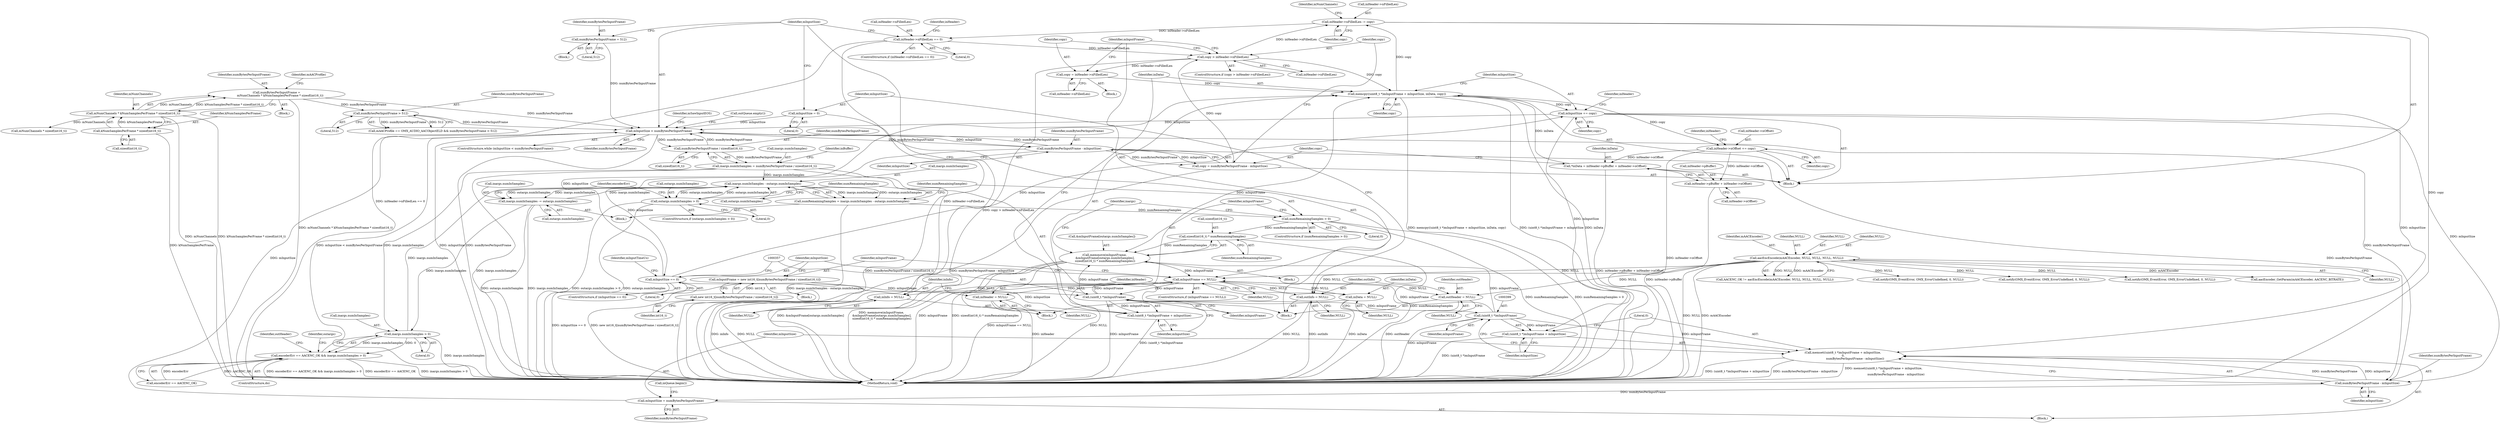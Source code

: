 digraph "0_Android_594bf934384920618d2b6ce0bcda1f60144cb3eb@API" {
"1000370" [label="(Call,inHeader->nFilledLen -= copy)"];
"1000354" [label="(Call,memcpy((uint8_t *)mInputFrame + mInputSize, inData, copy))"];
"1000356" [label="(Call,(uint8_t *)mInputFrame)"];
"1000340" [label="(Call,mInputFrame = new int16_t[numBytesPerInputFrame / sizeof(int16_t)])"];
"1000342" [label="(Call,new int16_t[numBytesPerInputFrame / sizeof(int16_t)])"];
"1000336" [label="(Call,mInputFrame == NULL)"];
"1000653" [label="(Call,memmove(mInputFrame,\n &mInputFrame[outargs.numInSamples],\n sizeof(int16_t) * numRemainingSamples))"];
"1000398" [label="(Call,(uint8_t *)mInputFrame)"];
"1000661" [label="(Call,sizeof(int16_t) * numRemainingSamples)"];
"1000649" [label="(Call,numRemainingSamples > 0)"];
"1000639" [label="(Call,numRemainingSamples = inargs.numInSamples - outargs.numInSamples)"];
"1000641" [label="(Call,inargs.numInSamples - outargs.numInSamples)"];
"1000676" [label="(Call,inargs.numInSamples > 0)"];
"1000478" [label="(Call,inargs.numInSamples = numBytesPerInputFrame / sizeof(int16_t))"];
"1000482" [label="(Call,numBytesPerInputFrame / sizeof(int16_t))"];
"1000286" [label="(Call,mInputSize < numBytesPerInputFrame)"];
"1000406" [label="(Call,mInputSize = numBytesPerInputFrame)"];
"1000403" [label="(Call,numBytesPerInputFrame - mInputSize)"];
"1000320" [label="(Call,numBytesPerInputFrame - mInputSize)"];
"1000362" [label="(Call,mInputSize += copy)"];
"1000345" [label="(Call,mInputSize == 0)"];
"1000737" [label="(Call,mInputSize = 0)"];
"1000263" [label="(Call,numBytesPerInputFrame =\n        mNumChannels * kNumSamplesPerFrame * sizeof(int16_t))"];
"1000265" [label="(Call,mNumChannels * kNumSamplesPerFrame * sizeof(int16_t))"];
"1000267" [label="(Call,kNumSamplesPerFrame * sizeof(int16_t))"];
"1000280" [label="(Call,numBytesPerInputFrame = 512)"];
"1000276" [label="(Call,numBytesPerInputFrame > 512)"];
"1000665" [label="(Call,inargs.numInSamples -= outargs.numInSamples)"];
"1000632" [label="(Call,outargs.numInSamples > 0)"];
"1000129" [label="(Call,aacEncEncode(mAACEncoder, NULL, NULL, NULL, NULL))"];
"1000308" [label="(Call,*inData = inHeader->pBuffer + inHeader->nOffset)"];
"1000365" [label="(Call,inHeader->nOffset += copy)"];
"1000330" [label="(Call,copy = inHeader->nFilledLen)"];
"1000324" [label="(Call,copy > inHeader->nFilledLen)"];
"1000318" [label="(Call,copy = numBytesPerInputFrame - mInputSize)"];
"1000380" [label="(Call,inHeader->nFilledLen == 0)"];
"1000370" [label="(Call,inHeader->nFilledLen -= copy)"];
"1000355" [label="(Call,(uint8_t *)mInputFrame + mInputSize)"];
"1000396" [label="(Call,memset((uint8_t *)mInputFrame + mInputSize,\n 0,\n                           numBytesPerInputFrame - mInputSize))"];
"1000397" [label="(Call,(uint8_t *)mInputFrame + mInputSize)"];
"1000418" [label="(Call,inData = NULL)"];
"1000421" [label="(Call,inHeader = NULL)"];
"1000424" [label="(Call,inInfo = NULL)"];
"1000731" [label="(Call,outHeader = NULL)"];
"1000734" [label="(Call,outInfo = NULL)"];
"1000672" [label="(Call,encoderErr == AACENC_OK && inargs.numInSamples > 0)"];
"1000310" [label="(Call,inHeader->pBuffer + inHeader->nOffset)"];
"1000150" [label="(Call,aacEncoder_GetParam(mAACEncoder, AACENC_BITRATE))"];
"1000736" [label="(Identifier,NULL)"];
"1000648" [label="(ControlStructure,if (numRemainingSamples > 0))"];
"1000350" [label="(Identifier,mInputTimeUs)"];
"1000673" [label="(Call,encoderErr == AACENC_OK)"];
"1000642" [label="(Call,inargs.numInSamples)"];
"1000407" [label="(Identifier,mInputSize)"];
"1000362" [label="(Call,mInputSize += copy)"];
"1000419" [label="(Identifier,inData)"];
"1000133" [label="(Identifier,NULL)"];
"1000134" [label="(Identifier,NULL)"];
"1000276" [label="(Call,numBytesPerInputFrame > 512)"];
"1000274" [label="(Identifier,mAACProfile)"];
"1000374" [label="(Identifier,copy)"];
"1000483" [label="(Identifier,numBytesPerInputFrame)"];
"1000308" [label="(Call,*inData = inHeader->pBuffer + inHeader->nOffset)"];
"1000281" [label="(Identifier,numBytesPerInputFrame)"];
"1000372" [label="(Identifier,inHeader)"];
"1000370" [label="(Call,inHeader->nFilledLen -= copy)"];
"1000680" [label="(Literal,0)"];
"1000631" [label="(ControlStructure,if (outargs.numInSamples > 0))"];
"1000269" [label="(Call,sizeof(int16_t))"];
"1000347" [label="(Literal,0)"];
"1000361" [label="(Identifier,copy)"];
"1000636" [label="(Literal,0)"];
"1000376" [label="(Identifier,mNumChannels)"];
"1000277" [label="(Identifier,numBytesPerInputFrame)"];
"1000421" [label="(Call,inHeader = NULL)"];
"1000655" [label="(Call,&mInputFrame[outargs.numInSamples])"];
"1000279" [label="(Block,)"];
"1000392" [label="(Block,)"];
"1000403" [label="(Call,numBytesPerInputFrame - mInputSize)"];
"1000336" [label="(Call,mInputFrame == NULL)"];
"1000127" [label="(Call,AACENC_OK != aacEncEncode(mAACEncoder, NULL, NULL, NULL, NULL))"];
"1000288" [label="(Identifier,numBytesPerInputFrame)"];
"1000402" [label="(Literal,0)"];
"1000343" [label="(Identifier,int16_t)"];
"1000424" [label="(Call,inInfo = NULL)"];
"1000482" [label="(Call,numBytesPerInputFrame / sizeof(int16_t))"];
"1000665" [label="(Call,inargs.numInSamples -= outargs.numInSamples)"];
"1000632" [label="(Call,outargs.numInSamples > 0)"];
"1000683" [label="(Identifier,outHeader)"];
"1000418" [label="(Call,inData = NULL)"];
"1000325" [label="(Identifier,copy)"];
"1000326" [label="(Call,inHeader->nFilledLen)"];
"1000410" [label="(Call,inQueue.begin())"];
"1000331" [label="(Identifier,copy)"];
"1000676" [label="(Call,inargs.numInSamples > 0)"];
"1000640" [label="(Identifier,numRemainingSamples)"];
"1000379" [label="(ControlStructure,if (inHeader->nFilledLen == 0))"];
"1000740" [label="(MethodReturn,void)"];
"1000360" [label="(Identifier,inData)"];
"1000662" [label="(Call,sizeof(int16_t))"];
"1000488" [label="(Identifier,inBuffer)"];
"1000364" [label="(Identifier,copy)"];
"1000309" [label="(Identifier,inData)"];
"1000345" [label="(Call,mInputSize == 0)"];
"1000420" [label="(Identifier,NULL)"];
"1000584" [label="(ControlStructure,do)"];
"1000267" [label="(Call,kNumSamplesPerFrame * sizeof(int16_t))"];
"1000131" [label="(Identifier,NULL)"];
"1000280" [label="(Call,numBytesPerInputFrame = 512)"];
"1000653" [label="(Call,memmove(mInputFrame,\n &mInputFrame[outargs.numInSamples],\n sizeof(int16_t) * numRemainingSamples))"];
"1000323" [label="(ControlStructure,if (copy > inHeader->nFilledLen))"];
"1000398" [label="(Call,(uint8_t *)mInputFrame)"];
"1000340" [label="(Call,mInputFrame = new int16_t[numBytesPerInputFrame / sizeof(int16_t)])"];
"1000649" [label="(Call,numRemainingSamples > 0)"];
"1000385" [label="(Block,)"];
"1000732" [label="(Identifier,outHeader)"];
"1000284" [label="(Block,)"];
"1000661" [label="(Call,sizeof(int16_t) * numRemainingSamples)"];
"1000735" [label="(Identifier,outInfo)"];
"1000337" [label="(Identifier,mInputFrame)"];
"1000265" [label="(Call,mNumChannels * kNumSamplesPerFrame * sizeof(int16_t))"];
"1000739" [label="(Literal,0)"];
"1000332" [label="(Call,inHeader->nFilledLen)"];
"1000423" [label="(Identifier,NULL)"];
"1000588" [label="(Identifier,outargs)"];
"1000324" [label="(Call,copy > inHeader->nFilledLen)"];
"1000381" [label="(Call,inHeader->nFilledLen)"];
"1000314" [label="(Call,inHeader->nOffset)"];
"1000389" [label="(Identifier,inHeader)"];
"1000731" [label="(Call,outHeader = NULL)"];
"1000674" [label="(Identifier,encoderErr)"];
"1000365" [label="(Call,inHeader->nOffset += copy)"];
"1000425" [label="(Identifier,inInfo)"];
"1000733" [label="(Identifier,NULL)"];
"1000406" [label="(Call,mInputSize = numBytesPerInputFrame)"];
"1000263" [label="(Call,numBytesPerInputFrame =\n        mNumChannels * kNumSamplesPerFrame * sizeof(int16_t))"];
"1000404" [label="(Identifier,numBytesPerInputFrame)"];
"1000384" [label="(Literal,0)"];
"1000371" [label="(Call,inHeader->nFilledLen)"];
"1000375" [label="(Call,mNumChannels * sizeof(int16_t))"];
"1000479" [label="(Call,inargs.numInSamples)"];
"1000342" [label="(Call,new int16_t[numBytesPerInputFrame / sizeof(int16_t)])"];
"1000401" [label="(Identifier,mInputSize)"];
"1000405" [label="(Identifier,mInputSize)"];
"1000426" [label="(Identifier,NULL)"];
"1000669" [label="(Call,outargs.numInSamples)"];
"1000282" [label="(Literal,512)"];
"1000380" [label="(Call,inHeader->nFilledLen == 0)"];
"1000285" [label="(ControlStructure,while (mInputSize < numBytesPerInputFrame))"];
"1000484" [label="(Call,sizeof(int16_t))"];
"1000130" [label="(Identifier,mAACEncoder)"];
"1000346" [label="(Identifier,mInputSize)"];
"1000664" [label="(Identifier,numRemainingSamples)"];
"1000672" [label="(Call,encoderErr == AACENC_OK && inargs.numInSamples > 0)"];
"1000292" [label="(Identifier,mSawInputEOS)"];
"1000287" [label="(Identifier,mInputSize)"];
"1000335" [label="(ControlStructure,if (mInputFrame == NULL))"];
"1000344" [label="(ControlStructure,if (mInputSize == 0))"];
"1000173" [label="(Call,notify(OMX_EventError, OMX_ErrorUndefined, 0, NULL))"];
"1000645" [label="(Call,outargs.numInSamples)"];
"1000400" [label="(Identifier,mInputFrame)"];
"1000339" [label="(Block,)"];
"1000667" [label="(Identifier,inargs)"];
"1000272" [label="(Call,mAACProfile == OMX_AUDIO_AACObjectELD && numBytesPerInputFrame > 512)"];
"1000330" [label="(Call,copy = inHeader->nFilledLen)"];
"1000338" [label="(Identifier,NULL)"];
"1000341" [label="(Identifier,mInputFrame)"];
"1000211" [label="(Call,notify(OMX_EventError, OMX_ErrorUndefined, 0, NULL))"];
"1000356" [label="(Call,(uint8_t *)mInputFrame)"];
"1000132" [label="(Identifier,NULL)"];
"1000654" [label="(Identifier,mInputFrame)"];
"1000322" [label="(Identifier,mInputSize)"];
"1000641" [label="(Call,inargs.numInSamples - outargs.numInSamples)"];
"1000408" [label="(Identifier,numBytesPerInputFrame)"];
"1000321" [label="(Identifier,numBytesPerInputFrame)"];
"1000266" [label="(Identifier,mNumChannels)"];
"1000289" [label="(Block,)"];
"1000666" [label="(Call,inargs.numInSamples)"];
"1000318" [label="(Call,copy = numBytesPerInputFrame - mInputSize)"];
"1000652" [label="(Block,)"];
"1000367" [label="(Identifier,inHeader)"];
"1000637" [label="(Block,)"];
"1000278" [label="(Literal,512)"];
"1000478" [label="(Call,inargs.numInSamples = numBytesPerInputFrame / sizeof(int16_t))"];
"1000103" [label="(Block,)"];
"1000428" [label="(Call,outQueue.empty())"];
"1000319" [label="(Identifier,copy)"];
"1000651" [label="(Literal,0)"];
"1000738" [label="(Identifier,mInputSize)"];
"1000355" [label="(Call,(uint8_t *)mInputFrame + mInputSize)"];
"1000311" [label="(Call,inHeader->pBuffer)"];
"1000363" [label="(Identifier,mInputSize)"];
"1000369" [label="(Identifier,copy)"];
"1000310" [label="(Call,inHeader->pBuffer + inHeader->nOffset)"];
"1000737" [label="(Call,mInputSize = 0)"];
"1000633" [label="(Call,outargs.numInSamples)"];
"1000397" [label="(Call,(uint8_t *)mInputFrame + mInputSize)"];
"1000138" [label="(Call,notify(OMX_EventError, OMX_ErrorUndefined, 0, NULL))"];
"1000734" [label="(Call,outInfo = NULL)"];
"1000677" [label="(Call,inargs.numInSamples)"];
"1000396" [label="(Call,memset((uint8_t *)mInputFrame + mInputSize,\n 0,\n                           numBytesPerInputFrame - mInputSize))"];
"1000264" [label="(Identifier,numBytesPerInputFrame)"];
"1000286" [label="(Call,mInputSize < numBytesPerInputFrame)"];
"1000129" [label="(Call,aacEncEncode(mAACEncoder, NULL, NULL, NULL, NULL))"];
"1000650" [label="(Identifier,numRemainingSamples)"];
"1000639" [label="(Call,numRemainingSamples = inargs.numInSamples - outargs.numInSamples)"];
"1000329" [label="(Block,)"];
"1000320" [label="(Call,numBytesPerInputFrame - mInputSize)"];
"1000354" [label="(Call,memcpy((uint8_t *)mInputFrame + mInputSize, inData, copy))"];
"1000358" [label="(Identifier,mInputFrame)"];
"1000268" [label="(Identifier,kNumSamplesPerFrame)"];
"1000422" [label="(Identifier,inHeader)"];
"1000359" [label="(Identifier,mInputSize)"];
"1000366" [label="(Call,inHeader->nOffset)"];
"1000370" -> "1000289"  [label="AST: "];
"1000370" -> "1000374"  [label="CFG: "];
"1000371" -> "1000370"  [label="AST: "];
"1000374" -> "1000370"  [label="AST: "];
"1000376" -> "1000370"  [label="CFG: "];
"1000370" -> "1000740"  [label="DDG: copy"];
"1000354" -> "1000370"  [label="DDG: copy"];
"1000324" -> "1000370"  [label="DDG: inHeader->nFilledLen"];
"1000370" -> "1000380"  [label="DDG: inHeader->nFilledLen"];
"1000354" -> "1000289"  [label="AST: "];
"1000354" -> "1000361"  [label="CFG: "];
"1000355" -> "1000354"  [label="AST: "];
"1000360" -> "1000354"  [label="AST: "];
"1000361" -> "1000354"  [label="AST: "];
"1000363" -> "1000354"  [label="CFG: "];
"1000354" -> "1000740"  [label="DDG: inData"];
"1000354" -> "1000740"  [label="DDG: memcpy((uint8_t *)mInputFrame + mInputSize, inData, copy)"];
"1000354" -> "1000740"  [label="DDG: (uint8_t *)mInputFrame + mInputSize"];
"1000356" -> "1000354"  [label="DDG: mInputFrame"];
"1000345" -> "1000354"  [label="DDG: mInputSize"];
"1000308" -> "1000354"  [label="DDG: inData"];
"1000330" -> "1000354"  [label="DDG: copy"];
"1000324" -> "1000354"  [label="DDG: copy"];
"1000354" -> "1000362"  [label="DDG: copy"];
"1000354" -> "1000365"  [label="DDG: copy"];
"1000356" -> "1000355"  [label="AST: "];
"1000356" -> "1000358"  [label="CFG: "];
"1000357" -> "1000356"  [label="AST: "];
"1000358" -> "1000356"  [label="AST: "];
"1000359" -> "1000356"  [label="CFG: "];
"1000356" -> "1000740"  [label="DDG: mInputFrame"];
"1000356" -> "1000336"  [label="DDG: mInputFrame"];
"1000356" -> "1000355"  [label="DDG: mInputFrame"];
"1000340" -> "1000356"  [label="DDG: mInputFrame"];
"1000336" -> "1000356"  [label="DDG: mInputFrame"];
"1000356" -> "1000398"  [label="DDG: mInputFrame"];
"1000356" -> "1000653"  [label="DDG: mInputFrame"];
"1000340" -> "1000339"  [label="AST: "];
"1000340" -> "1000342"  [label="CFG: "];
"1000341" -> "1000340"  [label="AST: "];
"1000342" -> "1000340"  [label="AST: "];
"1000346" -> "1000340"  [label="CFG: "];
"1000340" -> "1000740"  [label="DDG: new int16_t[numBytesPerInputFrame / sizeof(int16_t)]"];
"1000342" -> "1000340"  [label="DDG: int16_t"];
"1000342" -> "1000343"  [label="CFG: "];
"1000343" -> "1000342"  [label="AST: "];
"1000336" -> "1000335"  [label="AST: "];
"1000336" -> "1000338"  [label="CFG: "];
"1000337" -> "1000336"  [label="AST: "];
"1000338" -> "1000336"  [label="AST: "];
"1000341" -> "1000336"  [label="CFG: "];
"1000346" -> "1000336"  [label="CFG: "];
"1000336" -> "1000740"  [label="DDG: mInputFrame == NULL"];
"1000336" -> "1000740"  [label="DDG: NULL"];
"1000653" -> "1000336"  [label="DDG: mInputFrame"];
"1000398" -> "1000336"  [label="DDG: mInputFrame"];
"1000129" -> "1000336"  [label="DDG: NULL"];
"1000336" -> "1000418"  [label="DDG: NULL"];
"1000336" -> "1000421"  [label="DDG: NULL"];
"1000336" -> "1000424"  [label="DDG: NULL"];
"1000336" -> "1000731"  [label="DDG: NULL"];
"1000336" -> "1000734"  [label="DDG: NULL"];
"1000653" -> "1000652"  [label="AST: "];
"1000653" -> "1000661"  [label="CFG: "];
"1000654" -> "1000653"  [label="AST: "];
"1000655" -> "1000653"  [label="AST: "];
"1000661" -> "1000653"  [label="AST: "];
"1000667" -> "1000653"  [label="CFG: "];
"1000653" -> "1000740"  [label="DDG: &mInputFrame[outargs.numInSamples]"];
"1000653" -> "1000740"  [label="DDG: sizeof(int16_t) * numRemainingSamples"];
"1000653" -> "1000740"  [label="DDG: memmove(mInputFrame,\n &mInputFrame[outargs.numInSamples],\n sizeof(int16_t) * numRemainingSamples)"];
"1000653" -> "1000740"  [label="DDG: mInputFrame"];
"1000398" -> "1000653"  [label="DDG: mInputFrame"];
"1000661" -> "1000653"  [label="DDG: numRemainingSamples"];
"1000398" -> "1000397"  [label="AST: "];
"1000398" -> "1000400"  [label="CFG: "];
"1000399" -> "1000398"  [label="AST: "];
"1000400" -> "1000398"  [label="AST: "];
"1000401" -> "1000398"  [label="CFG: "];
"1000398" -> "1000740"  [label="DDG: mInputFrame"];
"1000398" -> "1000396"  [label="DDG: mInputFrame"];
"1000398" -> "1000397"  [label="DDG: mInputFrame"];
"1000661" -> "1000664"  [label="CFG: "];
"1000662" -> "1000661"  [label="AST: "];
"1000664" -> "1000661"  [label="AST: "];
"1000661" -> "1000740"  [label="DDG: numRemainingSamples"];
"1000649" -> "1000661"  [label="DDG: numRemainingSamples"];
"1000649" -> "1000648"  [label="AST: "];
"1000649" -> "1000651"  [label="CFG: "];
"1000650" -> "1000649"  [label="AST: "];
"1000651" -> "1000649"  [label="AST: "];
"1000654" -> "1000649"  [label="CFG: "];
"1000667" -> "1000649"  [label="CFG: "];
"1000649" -> "1000740"  [label="DDG: numRemainingSamples"];
"1000649" -> "1000740"  [label="DDG: numRemainingSamples > 0"];
"1000639" -> "1000649"  [label="DDG: numRemainingSamples"];
"1000639" -> "1000637"  [label="AST: "];
"1000639" -> "1000641"  [label="CFG: "];
"1000640" -> "1000639"  [label="AST: "];
"1000641" -> "1000639"  [label="AST: "];
"1000650" -> "1000639"  [label="CFG: "];
"1000639" -> "1000740"  [label="DDG: inargs.numInSamples - outargs.numInSamples"];
"1000641" -> "1000639"  [label="DDG: inargs.numInSamples"];
"1000641" -> "1000639"  [label="DDG: outargs.numInSamples"];
"1000641" -> "1000645"  [label="CFG: "];
"1000642" -> "1000641"  [label="AST: "];
"1000645" -> "1000641"  [label="AST: "];
"1000641" -> "1000632"  [label="DDG: outargs.numInSamples"];
"1000676" -> "1000641"  [label="DDG: inargs.numInSamples"];
"1000478" -> "1000641"  [label="DDG: inargs.numInSamples"];
"1000665" -> "1000641"  [label="DDG: inargs.numInSamples"];
"1000632" -> "1000641"  [label="DDG: outargs.numInSamples"];
"1000641" -> "1000665"  [label="DDG: outargs.numInSamples"];
"1000641" -> "1000665"  [label="DDG: inargs.numInSamples"];
"1000676" -> "1000672"  [label="AST: "];
"1000676" -> "1000680"  [label="CFG: "];
"1000677" -> "1000676"  [label="AST: "];
"1000680" -> "1000676"  [label="AST: "];
"1000672" -> "1000676"  [label="CFG: "];
"1000676" -> "1000740"  [label="DDG: inargs.numInSamples"];
"1000676" -> "1000672"  [label="DDG: inargs.numInSamples"];
"1000676" -> "1000672"  [label="DDG: 0"];
"1000478" -> "1000676"  [label="DDG: inargs.numInSamples"];
"1000665" -> "1000676"  [label="DDG: inargs.numInSamples"];
"1000478" -> "1000284"  [label="AST: "];
"1000478" -> "1000482"  [label="CFG: "];
"1000479" -> "1000478"  [label="AST: "];
"1000482" -> "1000478"  [label="AST: "];
"1000488" -> "1000478"  [label="CFG: "];
"1000478" -> "1000740"  [label="DDG: inargs.numInSamples"];
"1000478" -> "1000740"  [label="DDG: numBytesPerInputFrame / sizeof(int16_t)"];
"1000482" -> "1000478"  [label="DDG: numBytesPerInputFrame"];
"1000482" -> "1000484"  [label="CFG: "];
"1000483" -> "1000482"  [label="AST: "];
"1000484" -> "1000482"  [label="AST: "];
"1000482" -> "1000286"  [label="DDG: numBytesPerInputFrame"];
"1000286" -> "1000482"  [label="DDG: numBytesPerInputFrame"];
"1000286" -> "1000285"  [label="AST: "];
"1000286" -> "1000288"  [label="CFG: "];
"1000287" -> "1000286"  [label="AST: "];
"1000288" -> "1000286"  [label="AST: "];
"1000292" -> "1000286"  [label="CFG: "];
"1000428" -> "1000286"  [label="CFG: "];
"1000286" -> "1000740"  [label="DDG: mInputSize < numBytesPerInputFrame"];
"1000286" -> "1000740"  [label="DDG: mInputSize"];
"1000286" -> "1000740"  [label="DDG: numBytesPerInputFrame"];
"1000406" -> "1000286"  [label="DDG: mInputSize"];
"1000737" -> "1000286"  [label="DDG: mInputSize"];
"1000362" -> "1000286"  [label="DDG: mInputSize"];
"1000263" -> "1000286"  [label="DDG: numBytesPerInputFrame"];
"1000280" -> "1000286"  [label="DDG: numBytesPerInputFrame"];
"1000276" -> "1000286"  [label="DDG: numBytesPerInputFrame"];
"1000320" -> "1000286"  [label="DDG: numBytesPerInputFrame"];
"1000403" -> "1000286"  [label="DDG: numBytesPerInputFrame"];
"1000286" -> "1000320"  [label="DDG: numBytesPerInputFrame"];
"1000286" -> "1000320"  [label="DDG: mInputSize"];
"1000406" -> "1000392"  [label="AST: "];
"1000406" -> "1000408"  [label="CFG: "];
"1000407" -> "1000406"  [label="AST: "];
"1000408" -> "1000406"  [label="AST: "];
"1000410" -> "1000406"  [label="CFG: "];
"1000403" -> "1000406"  [label="DDG: numBytesPerInputFrame"];
"1000403" -> "1000396"  [label="AST: "];
"1000403" -> "1000405"  [label="CFG: "];
"1000404" -> "1000403"  [label="AST: "];
"1000405" -> "1000403"  [label="AST: "];
"1000396" -> "1000403"  [label="CFG: "];
"1000403" -> "1000396"  [label="DDG: numBytesPerInputFrame"];
"1000403" -> "1000396"  [label="DDG: mInputSize"];
"1000320" -> "1000403"  [label="DDG: numBytesPerInputFrame"];
"1000362" -> "1000403"  [label="DDG: mInputSize"];
"1000320" -> "1000318"  [label="AST: "];
"1000320" -> "1000322"  [label="CFG: "];
"1000321" -> "1000320"  [label="AST: "];
"1000322" -> "1000320"  [label="AST: "];
"1000318" -> "1000320"  [label="CFG: "];
"1000320" -> "1000318"  [label="DDG: numBytesPerInputFrame"];
"1000320" -> "1000318"  [label="DDG: mInputSize"];
"1000320" -> "1000345"  [label="DDG: mInputSize"];
"1000362" -> "1000289"  [label="AST: "];
"1000362" -> "1000364"  [label="CFG: "];
"1000363" -> "1000362"  [label="AST: "];
"1000364" -> "1000362"  [label="AST: "];
"1000367" -> "1000362"  [label="CFG: "];
"1000345" -> "1000362"  [label="DDG: mInputSize"];
"1000362" -> "1000396"  [label="DDG: mInputSize"];
"1000362" -> "1000397"  [label="DDG: mInputSize"];
"1000345" -> "1000344"  [label="AST: "];
"1000345" -> "1000347"  [label="CFG: "];
"1000346" -> "1000345"  [label="AST: "];
"1000347" -> "1000345"  [label="AST: "];
"1000350" -> "1000345"  [label="CFG: "];
"1000357" -> "1000345"  [label="CFG: "];
"1000345" -> "1000740"  [label="DDG: mInputSize == 0"];
"1000345" -> "1000355"  [label="DDG: mInputSize"];
"1000737" -> "1000284"  [label="AST: "];
"1000737" -> "1000739"  [label="CFG: "];
"1000738" -> "1000737"  [label="AST: "];
"1000739" -> "1000737"  [label="AST: "];
"1000287" -> "1000737"  [label="CFG: "];
"1000263" -> "1000103"  [label="AST: "];
"1000263" -> "1000265"  [label="CFG: "];
"1000264" -> "1000263"  [label="AST: "];
"1000265" -> "1000263"  [label="AST: "];
"1000274" -> "1000263"  [label="CFG: "];
"1000263" -> "1000740"  [label="DDG: mNumChannels * kNumSamplesPerFrame * sizeof(int16_t)"];
"1000265" -> "1000263"  [label="DDG: mNumChannels"];
"1000265" -> "1000263"  [label="DDG: kNumSamplesPerFrame * sizeof(int16_t)"];
"1000263" -> "1000276"  [label="DDG: numBytesPerInputFrame"];
"1000265" -> "1000267"  [label="CFG: "];
"1000266" -> "1000265"  [label="AST: "];
"1000267" -> "1000265"  [label="AST: "];
"1000265" -> "1000740"  [label="DDG: kNumSamplesPerFrame * sizeof(int16_t)"];
"1000265" -> "1000740"  [label="DDG: mNumChannels"];
"1000267" -> "1000265"  [label="DDG: kNumSamplesPerFrame"];
"1000265" -> "1000375"  [label="DDG: mNumChannels"];
"1000267" -> "1000269"  [label="CFG: "];
"1000268" -> "1000267"  [label="AST: "];
"1000269" -> "1000267"  [label="AST: "];
"1000267" -> "1000740"  [label="DDG: kNumSamplesPerFrame"];
"1000280" -> "1000279"  [label="AST: "];
"1000280" -> "1000282"  [label="CFG: "];
"1000281" -> "1000280"  [label="AST: "];
"1000282" -> "1000280"  [label="AST: "];
"1000287" -> "1000280"  [label="CFG: "];
"1000276" -> "1000272"  [label="AST: "];
"1000276" -> "1000278"  [label="CFG: "];
"1000277" -> "1000276"  [label="AST: "];
"1000278" -> "1000276"  [label="AST: "];
"1000272" -> "1000276"  [label="CFG: "];
"1000276" -> "1000272"  [label="DDG: numBytesPerInputFrame"];
"1000276" -> "1000272"  [label="DDG: 512"];
"1000665" -> "1000637"  [label="AST: "];
"1000665" -> "1000669"  [label="CFG: "];
"1000666" -> "1000665"  [label="AST: "];
"1000669" -> "1000665"  [label="AST: "];
"1000674" -> "1000665"  [label="CFG: "];
"1000665" -> "1000740"  [label="DDG: inargs.numInSamples"];
"1000665" -> "1000740"  [label="DDG: outargs.numInSamples"];
"1000632" -> "1000631"  [label="AST: "];
"1000632" -> "1000636"  [label="CFG: "];
"1000633" -> "1000632"  [label="AST: "];
"1000636" -> "1000632"  [label="AST: "];
"1000674" -> "1000632"  [label="CFG: "];
"1000640" -> "1000632"  [label="CFG: "];
"1000632" -> "1000740"  [label="DDG: outargs.numInSamples > 0"];
"1000632" -> "1000740"  [label="DDG: outargs.numInSamples"];
"1000129" -> "1000127"  [label="AST: "];
"1000129" -> "1000134"  [label="CFG: "];
"1000130" -> "1000129"  [label="AST: "];
"1000131" -> "1000129"  [label="AST: "];
"1000132" -> "1000129"  [label="AST: "];
"1000133" -> "1000129"  [label="AST: "];
"1000134" -> "1000129"  [label="AST: "];
"1000127" -> "1000129"  [label="CFG: "];
"1000129" -> "1000740"  [label="DDG: mAACEncoder"];
"1000129" -> "1000740"  [label="DDG: NULL"];
"1000129" -> "1000127"  [label="DDG: NULL"];
"1000129" -> "1000127"  [label="DDG: mAACEncoder"];
"1000129" -> "1000138"  [label="DDG: NULL"];
"1000129" -> "1000150"  [label="DDG: mAACEncoder"];
"1000129" -> "1000173"  [label="DDG: NULL"];
"1000129" -> "1000211"  [label="DDG: NULL"];
"1000129" -> "1000731"  [label="DDG: NULL"];
"1000129" -> "1000734"  [label="DDG: NULL"];
"1000308" -> "1000289"  [label="AST: "];
"1000308" -> "1000310"  [label="CFG: "];
"1000309" -> "1000308"  [label="AST: "];
"1000310" -> "1000308"  [label="AST: "];
"1000319" -> "1000308"  [label="CFG: "];
"1000308" -> "1000740"  [label="DDG: inHeader->pBuffer + inHeader->nOffset"];
"1000365" -> "1000308"  [label="DDG: inHeader->nOffset"];
"1000365" -> "1000289"  [label="AST: "];
"1000365" -> "1000369"  [label="CFG: "];
"1000366" -> "1000365"  [label="AST: "];
"1000369" -> "1000365"  [label="AST: "];
"1000372" -> "1000365"  [label="CFG: "];
"1000365" -> "1000740"  [label="DDG: inHeader->nOffset"];
"1000365" -> "1000310"  [label="DDG: inHeader->nOffset"];
"1000330" -> "1000329"  [label="AST: "];
"1000330" -> "1000332"  [label="CFG: "];
"1000331" -> "1000330"  [label="AST: "];
"1000332" -> "1000330"  [label="AST: "];
"1000337" -> "1000330"  [label="CFG: "];
"1000324" -> "1000330"  [label="DDG: inHeader->nFilledLen"];
"1000324" -> "1000323"  [label="AST: "];
"1000324" -> "1000326"  [label="CFG: "];
"1000325" -> "1000324"  [label="AST: "];
"1000326" -> "1000324"  [label="AST: "];
"1000331" -> "1000324"  [label="CFG: "];
"1000337" -> "1000324"  [label="CFG: "];
"1000324" -> "1000740"  [label="DDG: copy > inHeader->nFilledLen"];
"1000318" -> "1000324"  [label="DDG: copy"];
"1000380" -> "1000324"  [label="DDG: inHeader->nFilledLen"];
"1000318" -> "1000289"  [label="AST: "];
"1000319" -> "1000318"  [label="AST: "];
"1000325" -> "1000318"  [label="CFG: "];
"1000318" -> "1000740"  [label="DDG: numBytesPerInputFrame - mInputSize"];
"1000380" -> "1000379"  [label="AST: "];
"1000380" -> "1000384"  [label="CFG: "];
"1000381" -> "1000380"  [label="AST: "];
"1000384" -> "1000380"  [label="AST: "];
"1000287" -> "1000380"  [label="CFG: "];
"1000389" -> "1000380"  [label="CFG: "];
"1000380" -> "1000740"  [label="DDG: inHeader->nFilledLen == 0"];
"1000380" -> "1000740"  [label="DDG: inHeader->nFilledLen"];
"1000355" -> "1000359"  [label="CFG: "];
"1000359" -> "1000355"  [label="AST: "];
"1000360" -> "1000355"  [label="CFG: "];
"1000355" -> "1000740"  [label="DDG: (uint8_t *)mInputFrame"];
"1000396" -> "1000392"  [label="AST: "];
"1000397" -> "1000396"  [label="AST: "];
"1000402" -> "1000396"  [label="AST: "];
"1000407" -> "1000396"  [label="CFG: "];
"1000396" -> "1000740"  [label="DDG: memset((uint8_t *)mInputFrame + mInputSize,\n 0,\n                           numBytesPerInputFrame - mInputSize)"];
"1000396" -> "1000740"  [label="DDG: (uint8_t *)mInputFrame + mInputSize"];
"1000396" -> "1000740"  [label="DDG: numBytesPerInputFrame - mInputSize"];
"1000397" -> "1000401"  [label="CFG: "];
"1000401" -> "1000397"  [label="AST: "];
"1000402" -> "1000397"  [label="CFG: "];
"1000397" -> "1000740"  [label="DDG: (uint8_t *)mInputFrame"];
"1000418" -> "1000385"  [label="AST: "];
"1000418" -> "1000420"  [label="CFG: "];
"1000419" -> "1000418"  [label="AST: "];
"1000420" -> "1000418"  [label="AST: "];
"1000422" -> "1000418"  [label="CFG: "];
"1000418" -> "1000740"  [label="DDG: inData"];
"1000421" -> "1000385"  [label="AST: "];
"1000421" -> "1000423"  [label="CFG: "];
"1000422" -> "1000421"  [label="AST: "];
"1000423" -> "1000421"  [label="AST: "];
"1000425" -> "1000421"  [label="CFG: "];
"1000421" -> "1000740"  [label="DDG: inHeader"];
"1000424" -> "1000385"  [label="AST: "];
"1000424" -> "1000426"  [label="CFG: "];
"1000425" -> "1000424"  [label="AST: "];
"1000426" -> "1000424"  [label="AST: "];
"1000287" -> "1000424"  [label="CFG: "];
"1000424" -> "1000740"  [label="DDG: NULL"];
"1000424" -> "1000740"  [label="DDG: inInfo"];
"1000731" -> "1000284"  [label="AST: "];
"1000731" -> "1000733"  [label="CFG: "];
"1000732" -> "1000731"  [label="AST: "];
"1000733" -> "1000731"  [label="AST: "];
"1000735" -> "1000731"  [label="CFG: "];
"1000731" -> "1000740"  [label="DDG: outHeader"];
"1000734" -> "1000284"  [label="AST: "];
"1000734" -> "1000736"  [label="CFG: "];
"1000735" -> "1000734"  [label="AST: "];
"1000736" -> "1000734"  [label="AST: "];
"1000738" -> "1000734"  [label="CFG: "];
"1000734" -> "1000740"  [label="DDG: outInfo"];
"1000734" -> "1000740"  [label="DDG: NULL"];
"1000672" -> "1000584"  [label="AST: "];
"1000672" -> "1000673"  [label="CFG: "];
"1000673" -> "1000672"  [label="AST: "];
"1000588" -> "1000672"  [label="CFG: "];
"1000683" -> "1000672"  [label="CFG: "];
"1000672" -> "1000740"  [label="DDG: inargs.numInSamples > 0"];
"1000672" -> "1000740"  [label="DDG: encoderErr == AACENC_OK && inargs.numInSamples > 0"];
"1000672" -> "1000740"  [label="DDG: encoderErr == AACENC_OK"];
"1000673" -> "1000672"  [label="DDG: encoderErr"];
"1000673" -> "1000672"  [label="DDG: AACENC_OK"];
"1000310" -> "1000314"  [label="CFG: "];
"1000311" -> "1000310"  [label="AST: "];
"1000314" -> "1000310"  [label="AST: "];
"1000310" -> "1000740"  [label="DDG: inHeader->pBuffer"];
}
